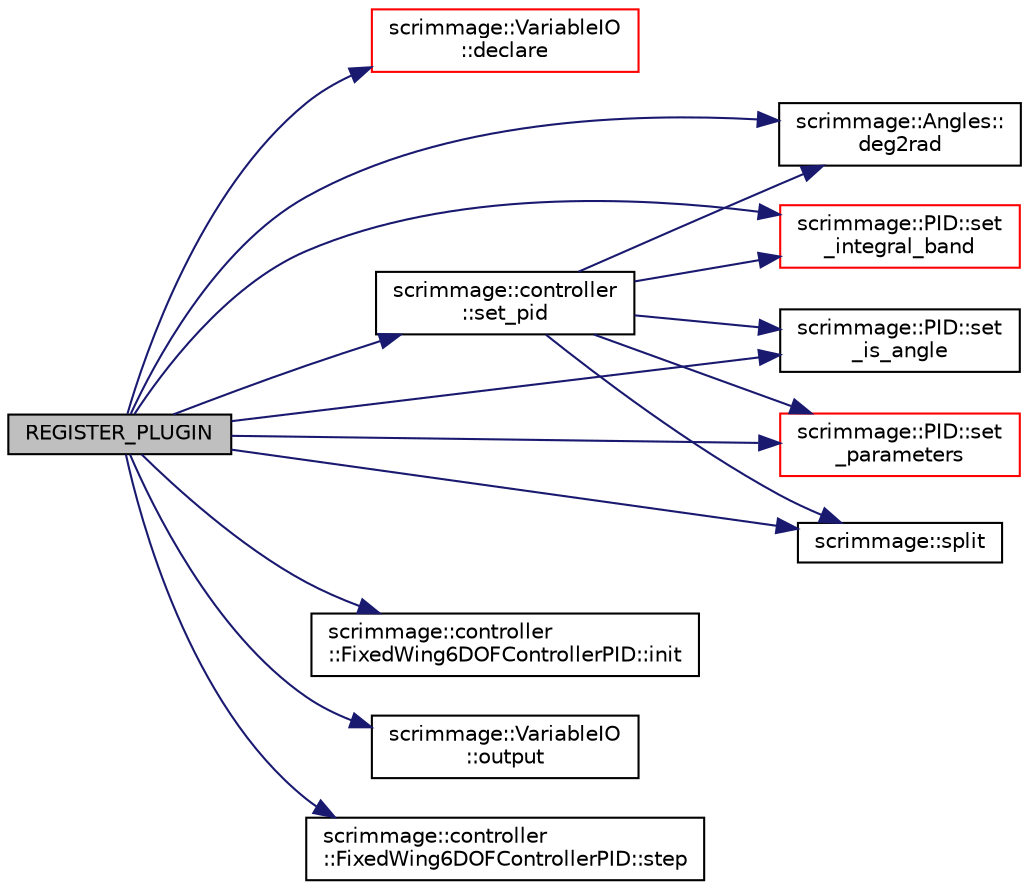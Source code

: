 digraph "REGISTER_PLUGIN"
{
 // LATEX_PDF_SIZE
  edge [fontname="Helvetica",fontsize="10",labelfontname="Helvetica",labelfontsize="10"];
  node [fontname="Helvetica",fontsize="10",shape=record];
  rankdir="LR";
  Node1 [label="REGISTER_PLUGIN",height=0.2,width=0.4,color="black", fillcolor="grey75", style="filled", fontcolor="black",tooltip=" "];
  Node1 -> Node2 [color="midnightblue",fontsize="10",style="solid",fontname="Helvetica"];
  Node2 [label="scrimmage::VariableIO\l::declare",height=0.2,width=0.4,color="red", fillcolor="white", style="filled",URL="$classscrimmage_1_1VariableIO.html#a17480737fb5915e676286816fee2412e",tooltip=" "];
  Node1 -> Node5 [color="midnightblue",fontsize="10",style="solid",fontname="Helvetica"];
  Node5 [label="scrimmage::Angles::\ldeg2rad",height=0.2,width=0.4,color="black", fillcolor="white", style="filled",URL="$classscrimmage_1_1Angles.html#a49e7f100f2e0784033a7910673e6dadb",tooltip=" "];
  Node1 -> Node6 [color="midnightblue",fontsize="10",style="solid",fontname="Helvetica"];
  Node6 [label="scrimmage::controller\l::FixedWing6DOFControllerPID::init",height=0.2,width=0.4,color="black", fillcolor="white", style="filled",URL="$classscrimmage_1_1controller_1_1FixedWing6DOFControllerPID.html#a9ce8c290c3cfa495d470e3301a26c33e",tooltip=" "];
  Node1 -> Node7 [color="midnightblue",fontsize="10",style="solid",fontname="Helvetica"];
  Node7 [label="scrimmage::VariableIO\l::output",height=0.2,width=0.4,color="black", fillcolor="white", style="filled",URL="$classscrimmage_1_1VariableIO.html#a06635f8f0f60b68ea70bae0f687480b7",tooltip=" "];
  Node1 -> Node8 [color="midnightblue",fontsize="10",style="solid",fontname="Helvetica"];
  Node8 [label="scrimmage::PID::set\l_integral_band",height=0.2,width=0.4,color="red", fillcolor="white", style="filled",URL="$classscrimmage_1_1PID.html#a82dc968f6c52f5b6c76d31ee3f3389bd",tooltip=" "];
  Node1 -> Node10 [color="midnightblue",fontsize="10",style="solid",fontname="Helvetica"];
  Node10 [label="scrimmage::PID::set\l_is_angle",height=0.2,width=0.4,color="black", fillcolor="white", style="filled",URL="$classscrimmage_1_1PID.html#aab26ae4717d16f93218e67e041ea04da",tooltip=" "];
  Node1 -> Node11 [color="midnightblue",fontsize="10",style="solid",fontname="Helvetica"];
  Node11 [label="scrimmage::PID::set\l_parameters",height=0.2,width=0.4,color="red", fillcolor="white", style="filled",URL="$classscrimmage_1_1PID.html#aaf1bfcbe69be6792c2d1a1a7abbe1f57",tooltip=" "];
  Node1 -> Node15 [color="midnightblue",fontsize="10",style="solid",fontname="Helvetica"];
  Node15 [label="scrimmage::controller\l::set_pid",height=0.2,width=0.4,color="black", fillcolor="white", style="filled",URL="$namespacescrimmage_1_1controller.html#a5b7141b6d663554901650d6519554648",tooltip=" "];
  Node15 -> Node5 [color="midnightblue",fontsize="10",style="solid",fontname="Helvetica"];
  Node15 -> Node8 [color="midnightblue",fontsize="10",style="solid",fontname="Helvetica"];
  Node15 -> Node10 [color="midnightblue",fontsize="10",style="solid",fontname="Helvetica"];
  Node15 -> Node11 [color="midnightblue",fontsize="10",style="solid",fontname="Helvetica"];
  Node15 -> Node16 [color="midnightblue",fontsize="10",style="solid",fontname="Helvetica"];
  Node16 [label="scrimmage::split",height=0.2,width=0.4,color="black", fillcolor="white", style="filled",URL="$namespacescrimmage.html#aa4fc7e90a63d5191c27c81b3f856166d",tooltip=" "];
  Node1 -> Node16 [color="midnightblue",fontsize="10",style="solid",fontname="Helvetica"];
  Node1 -> Node17 [color="midnightblue",fontsize="10",style="solid",fontname="Helvetica"];
  Node17 [label="scrimmage::controller\l::FixedWing6DOFControllerPID::step",height=0.2,width=0.4,color="black", fillcolor="white", style="filled",URL="$classscrimmage_1_1controller_1_1FixedWing6DOFControllerPID.html#aab89cc52345b8221fd5803459c6ea240",tooltip=" "];
}
